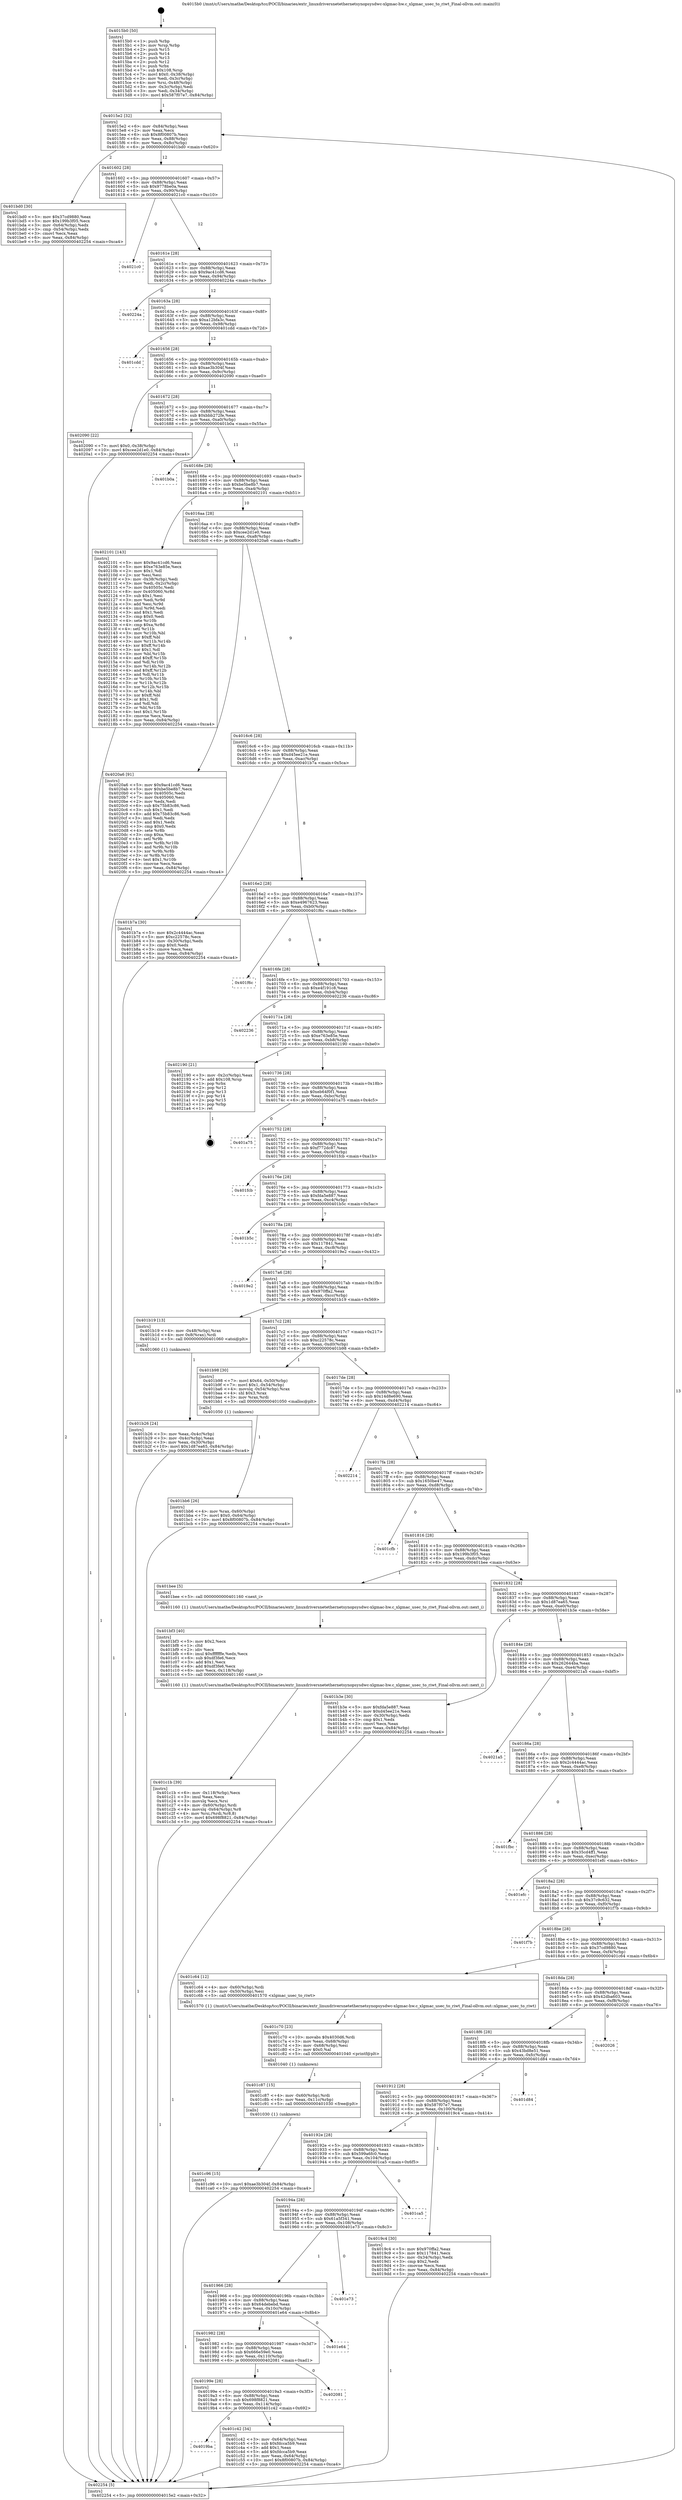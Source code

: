 digraph "0x4015b0" {
  label = "0x4015b0 (/mnt/c/Users/mathe/Desktop/tcc/POCII/binaries/extr_linuxdriversnetethernetsynopsysdwc-xlgmac-hw.c_xlgmac_usec_to_riwt_Final-ollvm.out::main(0))"
  labelloc = "t"
  node[shape=record]

  Entry [label="",width=0.3,height=0.3,shape=circle,fillcolor=black,style=filled]
  "0x4015e2" [label="{
     0x4015e2 [32]\l
     | [instrs]\l
     &nbsp;&nbsp;0x4015e2 \<+6\>: mov -0x84(%rbp),%eax\l
     &nbsp;&nbsp;0x4015e8 \<+2\>: mov %eax,%ecx\l
     &nbsp;&nbsp;0x4015ea \<+6\>: sub $0x8f00807b,%ecx\l
     &nbsp;&nbsp;0x4015f0 \<+6\>: mov %eax,-0x88(%rbp)\l
     &nbsp;&nbsp;0x4015f6 \<+6\>: mov %ecx,-0x8c(%rbp)\l
     &nbsp;&nbsp;0x4015fc \<+6\>: je 0000000000401bd0 \<main+0x620\>\l
  }"]
  "0x401bd0" [label="{
     0x401bd0 [30]\l
     | [instrs]\l
     &nbsp;&nbsp;0x401bd0 \<+5\>: mov $0x37cd9880,%eax\l
     &nbsp;&nbsp;0x401bd5 \<+5\>: mov $0x199b3f05,%ecx\l
     &nbsp;&nbsp;0x401bda \<+3\>: mov -0x64(%rbp),%edx\l
     &nbsp;&nbsp;0x401bdd \<+3\>: cmp -0x54(%rbp),%edx\l
     &nbsp;&nbsp;0x401be0 \<+3\>: cmovl %ecx,%eax\l
     &nbsp;&nbsp;0x401be3 \<+6\>: mov %eax,-0x84(%rbp)\l
     &nbsp;&nbsp;0x401be9 \<+5\>: jmp 0000000000402254 \<main+0xca4\>\l
  }"]
  "0x401602" [label="{
     0x401602 [28]\l
     | [instrs]\l
     &nbsp;&nbsp;0x401602 \<+5\>: jmp 0000000000401607 \<main+0x57\>\l
     &nbsp;&nbsp;0x401607 \<+6\>: mov -0x88(%rbp),%eax\l
     &nbsp;&nbsp;0x40160d \<+5\>: sub $0x9778be0a,%eax\l
     &nbsp;&nbsp;0x401612 \<+6\>: mov %eax,-0x90(%rbp)\l
     &nbsp;&nbsp;0x401618 \<+6\>: je 00000000004021c0 \<main+0xc10\>\l
  }"]
  Exit [label="",width=0.3,height=0.3,shape=circle,fillcolor=black,style=filled,peripheries=2]
  "0x4021c0" [label="{
     0x4021c0\l
  }", style=dashed]
  "0x40161e" [label="{
     0x40161e [28]\l
     | [instrs]\l
     &nbsp;&nbsp;0x40161e \<+5\>: jmp 0000000000401623 \<main+0x73\>\l
     &nbsp;&nbsp;0x401623 \<+6\>: mov -0x88(%rbp),%eax\l
     &nbsp;&nbsp;0x401629 \<+5\>: sub $0x9ac41cd6,%eax\l
     &nbsp;&nbsp;0x40162e \<+6\>: mov %eax,-0x94(%rbp)\l
     &nbsp;&nbsp;0x401634 \<+6\>: je 000000000040224a \<main+0xc9a\>\l
  }"]
  "0x401c96" [label="{
     0x401c96 [15]\l
     | [instrs]\l
     &nbsp;&nbsp;0x401c96 \<+10\>: movl $0xae3b304f,-0x84(%rbp)\l
     &nbsp;&nbsp;0x401ca0 \<+5\>: jmp 0000000000402254 \<main+0xca4\>\l
  }"]
  "0x40224a" [label="{
     0x40224a\l
  }", style=dashed]
  "0x40163a" [label="{
     0x40163a [28]\l
     | [instrs]\l
     &nbsp;&nbsp;0x40163a \<+5\>: jmp 000000000040163f \<main+0x8f\>\l
     &nbsp;&nbsp;0x40163f \<+6\>: mov -0x88(%rbp),%eax\l
     &nbsp;&nbsp;0x401645 \<+5\>: sub $0xa12bfa3c,%eax\l
     &nbsp;&nbsp;0x40164a \<+6\>: mov %eax,-0x98(%rbp)\l
     &nbsp;&nbsp;0x401650 \<+6\>: je 0000000000401cdd \<main+0x72d\>\l
  }"]
  "0x401c87" [label="{
     0x401c87 [15]\l
     | [instrs]\l
     &nbsp;&nbsp;0x401c87 \<+4\>: mov -0x60(%rbp),%rdi\l
     &nbsp;&nbsp;0x401c8b \<+6\>: mov %eax,-0x11c(%rbp)\l
     &nbsp;&nbsp;0x401c91 \<+5\>: call 0000000000401030 \<free@plt\>\l
     | [calls]\l
     &nbsp;&nbsp;0x401030 \{1\} (unknown)\l
  }"]
  "0x401cdd" [label="{
     0x401cdd\l
  }", style=dashed]
  "0x401656" [label="{
     0x401656 [28]\l
     | [instrs]\l
     &nbsp;&nbsp;0x401656 \<+5\>: jmp 000000000040165b \<main+0xab\>\l
     &nbsp;&nbsp;0x40165b \<+6\>: mov -0x88(%rbp),%eax\l
     &nbsp;&nbsp;0x401661 \<+5\>: sub $0xae3b304f,%eax\l
     &nbsp;&nbsp;0x401666 \<+6\>: mov %eax,-0x9c(%rbp)\l
     &nbsp;&nbsp;0x40166c \<+6\>: je 0000000000402090 \<main+0xae0\>\l
  }"]
  "0x401c70" [label="{
     0x401c70 [23]\l
     | [instrs]\l
     &nbsp;&nbsp;0x401c70 \<+10\>: movabs $0x4030d6,%rdi\l
     &nbsp;&nbsp;0x401c7a \<+3\>: mov %eax,-0x68(%rbp)\l
     &nbsp;&nbsp;0x401c7d \<+3\>: mov -0x68(%rbp),%esi\l
     &nbsp;&nbsp;0x401c80 \<+2\>: mov $0x0,%al\l
     &nbsp;&nbsp;0x401c82 \<+5\>: call 0000000000401040 \<printf@plt\>\l
     | [calls]\l
     &nbsp;&nbsp;0x401040 \{1\} (unknown)\l
  }"]
  "0x402090" [label="{
     0x402090 [22]\l
     | [instrs]\l
     &nbsp;&nbsp;0x402090 \<+7\>: movl $0x0,-0x38(%rbp)\l
     &nbsp;&nbsp;0x402097 \<+10\>: movl $0xcee2d1e0,-0x84(%rbp)\l
     &nbsp;&nbsp;0x4020a1 \<+5\>: jmp 0000000000402254 \<main+0xca4\>\l
  }"]
  "0x401672" [label="{
     0x401672 [28]\l
     | [instrs]\l
     &nbsp;&nbsp;0x401672 \<+5\>: jmp 0000000000401677 \<main+0xc7\>\l
     &nbsp;&nbsp;0x401677 \<+6\>: mov -0x88(%rbp),%eax\l
     &nbsp;&nbsp;0x40167d \<+5\>: sub $0xbbb272fe,%eax\l
     &nbsp;&nbsp;0x401682 \<+6\>: mov %eax,-0xa0(%rbp)\l
     &nbsp;&nbsp;0x401688 \<+6\>: je 0000000000401b0a \<main+0x55a\>\l
  }"]
  "0x4019ba" [label="{
     0x4019ba\l
  }", style=dashed]
  "0x401b0a" [label="{
     0x401b0a\l
  }", style=dashed]
  "0x40168e" [label="{
     0x40168e [28]\l
     | [instrs]\l
     &nbsp;&nbsp;0x40168e \<+5\>: jmp 0000000000401693 \<main+0xe3\>\l
     &nbsp;&nbsp;0x401693 \<+6\>: mov -0x88(%rbp),%eax\l
     &nbsp;&nbsp;0x401699 \<+5\>: sub $0xbe5be8b7,%eax\l
     &nbsp;&nbsp;0x40169e \<+6\>: mov %eax,-0xa4(%rbp)\l
     &nbsp;&nbsp;0x4016a4 \<+6\>: je 0000000000402101 \<main+0xb51\>\l
  }"]
  "0x401c42" [label="{
     0x401c42 [34]\l
     | [instrs]\l
     &nbsp;&nbsp;0x401c42 \<+3\>: mov -0x64(%rbp),%eax\l
     &nbsp;&nbsp;0x401c45 \<+5\>: sub $0xfdcca5b9,%eax\l
     &nbsp;&nbsp;0x401c4a \<+3\>: add $0x1,%eax\l
     &nbsp;&nbsp;0x401c4d \<+5\>: add $0xfdcca5b9,%eax\l
     &nbsp;&nbsp;0x401c52 \<+3\>: mov %eax,-0x64(%rbp)\l
     &nbsp;&nbsp;0x401c55 \<+10\>: movl $0x8f00807b,-0x84(%rbp)\l
     &nbsp;&nbsp;0x401c5f \<+5\>: jmp 0000000000402254 \<main+0xca4\>\l
  }"]
  "0x402101" [label="{
     0x402101 [143]\l
     | [instrs]\l
     &nbsp;&nbsp;0x402101 \<+5\>: mov $0x9ac41cd6,%eax\l
     &nbsp;&nbsp;0x402106 \<+5\>: mov $0xe763e85e,%ecx\l
     &nbsp;&nbsp;0x40210b \<+2\>: mov $0x1,%dl\l
     &nbsp;&nbsp;0x40210d \<+2\>: xor %esi,%esi\l
     &nbsp;&nbsp;0x40210f \<+3\>: mov -0x38(%rbp),%edi\l
     &nbsp;&nbsp;0x402112 \<+3\>: mov %edi,-0x2c(%rbp)\l
     &nbsp;&nbsp;0x402115 \<+7\>: mov 0x40505c,%edi\l
     &nbsp;&nbsp;0x40211c \<+8\>: mov 0x405060,%r8d\l
     &nbsp;&nbsp;0x402124 \<+3\>: sub $0x1,%esi\l
     &nbsp;&nbsp;0x402127 \<+3\>: mov %edi,%r9d\l
     &nbsp;&nbsp;0x40212a \<+3\>: add %esi,%r9d\l
     &nbsp;&nbsp;0x40212d \<+4\>: imul %r9d,%edi\l
     &nbsp;&nbsp;0x402131 \<+3\>: and $0x1,%edi\l
     &nbsp;&nbsp;0x402134 \<+3\>: cmp $0x0,%edi\l
     &nbsp;&nbsp;0x402137 \<+4\>: sete %r10b\l
     &nbsp;&nbsp;0x40213b \<+4\>: cmp $0xa,%r8d\l
     &nbsp;&nbsp;0x40213f \<+4\>: setl %r11b\l
     &nbsp;&nbsp;0x402143 \<+3\>: mov %r10b,%bl\l
     &nbsp;&nbsp;0x402146 \<+3\>: xor $0xff,%bl\l
     &nbsp;&nbsp;0x402149 \<+3\>: mov %r11b,%r14b\l
     &nbsp;&nbsp;0x40214c \<+4\>: xor $0xff,%r14b\l
     &nbsp;&nbsp;0x402150 \<+3\>: xor $0x1,%dl\l
     &nbsp;&nbsp;0x402153 \<+3\>: mov %bl,%r15b\l
     &nbsp;&nbsp;0x402156 \<+4\>: and $0xff,%r15b\l
     &nbsp;&nbsp;0x40215a \<+3\>: and %dl,%r10b\l
     &nbsp;&nbsp;0x40215d \<+3\>: mov %r14b,%r12b\l
     &nbsp;&nbsp;0x402160 \<+4\>: and $0xff,%r12b\l
     &nbsp;&nbsp;0x402164 \<+3\>: and %dl,%r11b\l
     &nbsp;&nbsp;0x402167 \<+3\>: or %r10b,%r15b\l
     &nbsp;&nbsp;0x40216a \<+3\>: or %r11b,%r12b\l
     &nbsp;&nbsp;0x40216d \<+3\>: xor %r12b,%r15b\l
     &nbsp;&nbsp;0x402170 \<+3\>: or %r14b,%bl\l
     &nbsp;&nbsp;0x402173 \<+3\>: xor $0xff,%bl\l
     &nbsp;&nbsp;0x402176 \<+3\>: or $0x1,%dl\l
     &nbsp;&nbsp;0x402179 \<+2\>: and %dl,%bl\l
     &nbsp;&nbsp;0x40217b \<+3\>: or %bl,%r15b\l
     &nbsp;&nbsp;0x40217e \<+4\>: test $0x1,%r15b\l
     &nbsp;&nbsp;0x402182 \<+3\>: cmovne %ecx,%eax\l
     &nbsp;&nbsp;0x402185 \<+6\>: mov %eax,-0x84(%rbp)\l
     &nbsp;&nbsp;0x40218b \<+5\>: jmp 0000000000402254 \<main+0xca4\>\l
  }"]
  "0x4016aa" [label="{
     0x4016aa [28]\l
     | [instrs]\l
     &nbsp;&nbsp;0x4016aa \<+5\>: jmp 00000000004016af \<main+0xff\>\l
     &nbsp;&nbsp;0x4016af \<+6\>: mov -0x88(%rbp),%eax\l
     &nbsp;&nbsp;0x4016b5 \<+5\>: sub $0xcee2d1e0,%eax\l
     &nbsp;&nbsp;0x4016ba \<+6\>: mov %eax,-0xa8(%rbp)\l
     &nbsp;&nbsp;0x4016c0 \<+6\>: je 00000000004020a6 \<main+0xaf6\>\l
  }"]
  "0x40199e" [label="{
     0x40199e [28]\l
     | [instrs]\l
     &nbsp;&nbsp;0x40199e \<+5\>: jmp 00000000004019a3 \<main+0x3f3\>\l
     &nbsp;&nbsp;0x4019a3 \<+6\>: mov -0x88(%rbp),%eax\l
     &nbsp;&nbsp;0x4019a9 \<+5\>: sub $0x698f8821,%eax\l
     &nbsp;&nbsp;0x4019ae \<+6\>: mov %eax,-0x114(%rbp)\l
     &nbsp;&nbsp;0x4019b4 \<+6\>: je 0000000000401c42 \<main+0x692\>\l
  }"]
  "0x4020a6" [label="{
     0x4020a6 [91]\l
     | [instrs]\l
     &nbsp;&nbsp;0x4020a6 \<+5\>: mov $0x9ac41cd6,%eax\l
     &nbsp;&nbsp;0x4020ab \<+5\>: mov $0xbe5be8b7,%ecx\l
     &nbsp;&nbsp;0x4020b0 \<+7\>: mov 0x40505c,%edx\l
     &nbsp;&nbsp;0x4020b7 \<+7\>: mov 0x405060,%esi\l
     &nbsp;&nbsp;0x4020be \<+2\>: mov %edx,%edi\l
     &nbsp;&nbsp;0x4020c0 \<+6\>: sub $0x75b83c86,%edi\l
     &nbsp;&nbsp;0x4020c6 \<+3\>: sub $0x1,%edi\l
     &nbsp;&nbsp;0x4020c9 \<+6\>: add $0x75b83c86,%edi\l
     &nbsp;&nbsp;0x4020cf \<+3\>: imul %edi,%edx\l
     &nbsp;&nbsp;0x4020d2 \<+3\>: and $0x1,%edx\l
     &nbsp;&nbsp;0x4020d5 \<+3\>: cmp $0x0,%edx\l
     &nbsp;&nbsp;0x4020d8 \<+4\>: sete %r8b\l
     &nbsp;&nbsp;0x4020dc \<+3\>: cmp $0xa,%esi\l
     &nbsp;&nbsp;0x4020df \<+4\>: setl %r9b\l
     &nbsp;&nbsp;0x4020e3 \<+3\>: mov %r8b,%r10b\l
     &nbsp;&nbsp;0x4020e6 \<+3\>: and %r9b,%r10b\l
     &nbsp;&nbsp;0x4020e9 \<+3\>: xor %r9b,%r8b\l
     &nbsp;&nbsp;0x4020ec \<+3\>: or %r8b,%r10b\l
     &nbsp;&nbsp;0x4020ef \<+4\>: test $0x1,%r10b\l
     &nbsp;&nbsp;0x4020f3 \<+3\>: cmovne %ecx,%eax\l
     &nbsp;&nbsp;0x4020f6 \<+6\>: mov %eax,-0x84(%rbp)\l
     &nbsp;&nbsp;0x4020fc \<+5\>: jmp 0000000000402254 \<main+0xca4\>\l
  }"]
  "0x4016c6" [label="{
     0x4016c6 [28]\l
     | [instrs]\l
     &nbsp;&nbsp;0x4016c6 \<+5\>: jmp 00000000004016cb \<main+0x11b\>\l
     &nbsp;&nbsp;0x4016cb \<+6\>: mov -0x88(%rbp),%eax\l
     &nbsp;&nbsp;0x4016d1 \<+5\>: sub $0xd45ee21e,%eax\l
     &nbsp;&nbsp;0x4016d6 \<+6\>: mov %eax,-0xac(%rbp)\l
     &nbsp;&nbsp;0x4016dc \<+6\>: je 0000000000401b7a \<main+0x5ca\>\l
  }"]
  "0x402081" [label="{
     0x402081\l
  }", style=dashed]
  "0x401b7a" [label="{
     0x401b7a [30]\l
     | [instrs]\l
     &nbsp;&nbsp;0x401b7a \<+5\>: mov $0x2c4444ac,%eax\l
     &nbsp;&nbsp;0x401b7f \<+5\>: mov $0xc22578c,%ecx\l
     &nbsp;&nbsp;0x401b84 \<+3\>: mov -0x30(%rbp),%edx\l
     &nbsp;&nbsp;0x401b87 \<+3\>: cmp $0x0,%edx\l
     &nbsp;&nbsp;0x401b8a \<+3\>: cmove %ecx,%eax\l
     &nbsp;&nbsp;0x401b8d \<+6\>: mov %eax,-0x84(%rbp)\l
     &nbsp;&nbsp;0x401b93 \<+5\>: jmp 0000000000402254 \<main+0xca4\>\l
  }"]
  "0x4016e2" [label="{
     0x4016e2 [28]\l
     | [instrs]\l
     &nbsp;&nbsp;0x4016e2 \<+5\>: jmp 00000000004016e7 \<main+0x137\>\l
     &nbsp;&nbsp;0x4016e7 \<+6\>: mov -0x88(%rbp),%eax\l
     &nbsp;&nbsp;0x4016ed \<+5\>: sub $0xe4967623,%eax\l
     &nbsp;&nbsp;0x4016f2 \<+6\>: mov %eax,-0xb0(%rbp)\l
     &nbsp;&nbsp;0x4016f8 \<+6\>: je 0000000000401f6c \<main+0x9bc\>\l
  }"]
  "0x401982" [label="{
     0x401982 [28]\l
     | [instrs]\l
     &nbsp;&nbsp;0x401982 \<+5\>: jmp 0000000000401987 \<main+0x3d7\>\l
     &nbsp;&nbsp;0x401987 \<+6\>: mov -0x88(%rbp),%eax\l
     &nbsp;&nbsp;0x40198d \<+5\>: sub $0x666e59e0,%eax\l
     &nbsp;&nbsp;0x401992 \<+6\>: mov %eax,-0x110(%rbp)\l
     &nbsp;&nbsp;0x401998 \<+6\>: je 0000000000402081 \<main+0xad1\>\l
  }"]
  "0x401f6c" [label="{
     0x401f6c\l
  }", style=dashed]
  "0x4016fe" [label="{
     0x4016fe [28]\l
     | [instrs]\l
     &nbsp;&nbsp;0x4016fe \<+5\>: jmp 0000000000401703 \<main+0x153\>\l
     &nbsp;&nbsp;0x401703 \<+6\>: mov -0x88(%rbp),%eax\l
     &nbsp;&nbsp;0x401709 \<+5\>: sub $0xe4f191c8,%eax\l
     &nbsp;&nbsp;0x40170e \<+6\>: mov %eax,-0xb4(%rbp)\l
     &nbsp;&nbsp;0x401714 \<+6\>: je 0000000000402236 \<main+0xc86\>\l
  }"]
  "0x401e64" [label="{
     0x401e64\l
  }", style=dashed]
  "0x402236" [label="{
     0x402236\l
  }", style=dashed]
  "0x40171a" [label="{
     0x40171a [28]\l
     | [instrs]\l
     &nbsp;&nbsp;0x40171a \<+5\>: jmp 000000000040171f \<main+0x16f\>\l
     &nbsp;&nbsp;0x40171f \<+6\>: mov -0x88(%rbp),%eax\l
     &nbsp;&nbsp;0x401725 \<+5\>: sub $0xe763e85e,%eax\l
     &nbsp;&nbsp;0x40172a \<+6\>: mov %eax,-0xb8(%rbp)\l
     &nbsp;&nbsp;0x401730 \<+6\>: je 0000000000402190 \<main+0xbe0\>\l
  }"]
  "0x401966" [label="{
     0x401966 [28]\l
     | [instrs]\l
     &nbsp;&nbsp;0x401966 \<+5\>: jmp 000000000040196b \<main+0x3bb\>\l
     &nbsp;&nbsp;0x40196b \<+6\>: mov -0x88(%rbp),%eax\l
     &nbsp;&nbsp;0x401971 \<+5\>: sub $0x64debebd,%eax\l
     &nbsp;&nbsp;0x401976 \<+6\>: mov %eax,-0x10c(%rbp)\l
     &nbsp;&nbsp;0x40197c \<+6\>: je 0000000000401e64 \<main+0x8b4\>\l
  }"]
  "0x402190" [label="{
     0x402190 [21]\l
     | [instrs]\l
     &nbsp;&nbsp;0x402190 \<+3\>: mov -0x2c(%rbp),%eax\l
     &nbsp;&nbsp;0x402193 \<+7\>: add $0x108,%rsp\l
     &nbsp;&nbsp;0x40219a \<+1\>: pop %rbx\l
     &nbsp;&nbsp;0x40219b \<+2\>: pop %r12\l
     &nbsp;&nbsp;0x40219d \<+2\>: pop %r13\l
     &nbsp;&nbsp;0x40219f \<+2\>: pop %r14\l
     &nbsp;&nbsp;0x4021a1 \<+2\>: pop %r15\l
     &nbsp;&nbsp;0x4021a3 \<+1\>: pop %rbp\l
     &nbsp;&nbsp;0x4021a4 \<+1\>: ret\l
  }"]
  "0x401736" [label="{
     0x401736 [28]\l
     | [instrs]\l
     &nbsp;&nbsp;0x401736 \<+5\>: jmp 000000000040173b \<main+0x18b\>\l
     &nbsp;&nbsp;0x40173b \<+6\>: mov -0x88(%rbp),%eax\l
     &nbsp;&nbsp;0x401741 \<+5\>: sub $0xeb64f0f1,%eax\l
     &nbsp;&nbsp;0x401746 \<+6\>: mov %eax,-0xbc(%rbp)\l
     &nbsp;&nbsp;0x40174c \<+6\>: je 0000000000401a75 \<main+0x4c5\>\l
  }"]
  "0x401e73" [label="{
     0x401e73\l
  }", style=dashed]
  "0x401a75" [label="{
     0x401a75\l
  }", style=dashed]
  "0x401752" [label="{
     0x401752 [28]\l
     | [instrs]\l
     &nbsp;&nbsp;0x401752 \<+5\>: jmp 0000000000401757 \<main+0x1a7\>\l
     &nbsp;&nbsp;0x401757 \<+6\>: mov -0x88(%rbp),%eax\l
     &nbsp;&nbsp;0x40175d \<+5\>: sub $0xf772dc87,%eax\l
     &nbsp;&nbsp;0x401762 \<+6\>: mov %eax,-0xc0(%rbp)\l
     &nbsp;&nbsp;0x401768 \<+6\>: je 0000000000401fcb \<main+0xa1b\>\l
  }"]
  "0x40194a" [label="{
     0x40194a [28]\l
     | [instrs]\l
     &nbsp;&nbsp;0x40194a \<+5\>: jmp 000000000040194f \<main+0x39f\>\l
     &nbsp;&nbsp;0x40194f \<+6\>: mov -0x88(%rbp),%eax\l
     &nbsp;&nbsp;0x401955 \<+5\>: sub $0x61a5f341,%eax\l
     &nbsp;&nbsp;0x40195a \<+6\>: mov %eax,-0x108(%rbp)\l
     &nbsp;&nbsp;0x401960 \<+6\>: je 0000000000401e73 \<main+0x8c3\>\l
  }"]
  "0x401fcb" [label="{
     0x401fcb\l
  }", style=dashed]
  "0x40176e" [label="{
     0x40176e [28]\l
     | [instrs]\l
     &nbsp;&nbsp;0x40176e \<+5\>: jmp 0000000000401773 \<main+0x1c3\>\l
     &nbsp;&nbsp;0x401773 \<+6\>: mov -0x88(%rbp),%eax\l
     &nbsp;&nbsp;0x401779 \<+5\>: sub $0xfda5e887,%eax\l
     &nbsp;&nbsp;0x40177e \<+6\>: mov %eax,-0xc4(%rbp)\l
     &nbsp;&nbsp;0x401784 \<+6\>: je 0000000000401b5c \<main+0x5ac\>\l
  }"]
  "0x401ca5" [label="{
     0x401ca5\l
  }", style=dashed]
  "0x401b5c" [label="{
     0x401b5c\l
  }", style=dashed]
  "0x40178a" [label="{
     0x40178a [28]\l
     | [instrs]\l
     &nbsp;&nbsp;0x40178a \<+5\>: jmp 000000000040178f \<main+0x1df\>\l
     &nbsp;&nbsp;0x40178f \<+6\>: mov -0x88(%rbp),%eax\l
     &nbsp;&nbsp;0x401795 \<+5\>: sub $0x117841,%eax\l
     &nbsp;&nbsp;0x40179a \<+6\>: mov %eax,-0xc8(%rbp)\l
     &nbsp;&nbsp;0x4017a0 \<+6\>: je 00000000004019e2 \<main+0x432\>\l
  }"]
  "0x401c1b" [label="{
     0x401c1b [39]\l
     | [instrs]\l
     &nbsp;&nbsp;0x401c1b \<+6\>: mov -0x118(%rbp),%ecx\l
     &nbsp;&nbsp;0x401c21 \<+3\>: imul %eax,%ecx\l
     &nbsp;&nbsp;0x401c24 \<+3\>: movslq %ecx,%rsi\l
     &nbsp;&nbsp;0x401c27 \<+4\>: mov -0x60(%rbp),%rdi\l
     &nbsp;&nbsp;0x401c2b \<+4\>: movslq -0x64(%rbp),%r8\l
     &nbsp;&nbsp;0x401c2f \<+4\>: mov %rsi,(%rdi,%r8,8)\l
     &nbsp;&nbsp;0x401c33 \<+10\>: movl $0x698f8821,-0x84(%rbp)\l
     &nbsp;&nbsp;0x401c3d \<+5\>: jmp 0000000000402254 \<main+0xca4\>\l
  }"]
  "0x4019e2" [label="{
     0x4019e2\l
  }", style=dashed]
  "0x4017a6" [label="{
     0x4017a6 [28]\l
     | [instrs]\l
     &nbsp;&nbsp;0x4017a6 \<+5\>: jmp 00000000004017ab \<main+0x1fb\>\l
     &nbsp;&nbsp;0x4017ab \<+6\>: mov -0x88(%rbp),%eax\l
     &nbsp;&nbsp;0x4017b1 \<+5\>: sub $0x970ffa2,%eax\l
     &nbsp;&nbsp;0x4017b6 \<+6\>: mov %eax,-0xcc(%rbp)\l
     &nbsp;&nbsp;0x4017bc \<+6\>: je 0000000000401b19 \<main+0x569\>\l
  }"]
  "0x401bf3" [label="{
     0x401bf3 [40]\l
     | [instrs]\l
     &nbsp;&nbsp;0x401bf3 \<+5\>: mov $0x2,%ecx\l
     &nbsp;&nbsp;0x401bf8 \<+1\>: cltd\l
     &nbsp;&nbsp;0x401bf9 \<+2\>: idiv %ecx\l
     &nbsp;&nbsp;0x401bfb \<+6\>: imul $0xfffffffe,%edx,%ecx\l
     &nbsp;&nbsp;0x401c01 \<+6\>: sub $0xdf3fe6,%ecx\l
     &nbsp;&nbsp;0x401c07 \<+3\>: add $0x1,%ecx\l
     &nbsp;&nbsp;0x401c0a \<+6\>: add $0xdf3fe6,%ecx\l
     &nbsp;&nbsp;0x401c10 \<+6\>: mov %ecx,-0x118(%rbp)\l
     &nbsp;&nbsp;0x401c16 \<+5\>: call 0000000000401160 \<next_i\>\l
     | [calls]\l
     &nbsp;&nbsp;0x401160 \{1\} (/mnt/c/Users/mathe/Desktop/tcc/POCII/binaries/extr_linuxdriversnetethernetsynopsysdwc-xlgmac-hw.c_xlgmac_usec_to_riwt_Final-ollvm.out::next_i)\l
  }"]
  "0x401b19" [label="{
     0x401b19 [13]\l
     | [instrs]\l
     &nbsp;&nbsp;0x401b19 \<+4\>: mov -0x48(%rbp),%rax\l
     &nbsp;&nbsp;0x401b1d \<+4\>: mov 0x8(%rax),%rdi\l
     &nbsp;&nbsp;0x401b21 \<+5\>: call 0000000000401060 \<atoi@plt\>\l
     | [calls]\l
     &nbsp;&nbsp;0x401060 \{1\} (unknown)\l
  }"]
  "0x4017c2" [label="{
     0x4017c2 [28]\l
     | [instrs]\l
     &nbsp;&nbsp;0x4017c2 \<+5\>: jmp 00000000004017c7 \<main+0x217\>\l
     &nbsp;&nbsp;0x4017c7 \<+6\>: mov -0x88(%rbp),%eax\l
     &nbsp;&nbsp;0x4017cd \<+5\>: sub $0xc22578c,%eax\l
     &nbsp;&nbsp;0x4017d2 \<+6\>: mov %eax,-0xd0(%rbp)\l
     &nbsp;&nbsp;0x4017d8 \<+6\>: je 0000000000401b98 \<main+0x5e8\>\l
  }"]
  "0x401bb6" [label="{
     0x401bb6 [26]\l
     | [instrs]\l
     &nbsp;&nbsp;0x401bb6 \<+4\>: mov %rax,-0x60(%rbp)\l
     &nbsp;&nbsp;0x401bba \<+7\>: movl $0x0,-0x64(%rbp)\l
     &nbsp;&nbsp;0x401bc1 \<+10\>: movl $0x8f00807b,-0x84(%rbp)\l
     &nbsp;&nbsp;0x401bcb \<+5\>: jmp 0000000000402254 \<main+0xca4\>\l
  }"]
  "0x401b98" [label="{
     0x401b98 [30]\l
     | [instrs]\l
     &nbsp;&nbsp;0x401b98 \<+7\>: movl $0x64,-0x50(%rbp)\l
     &nbsp;&nbsp;0x401b9f \<+7\>: movl $0x1,-0x54(%rbp)\l
     &nbsp;&nbsp;0x401ba6 \<+4\>: movslq -0x54(%rbp),%rax\l
     &nbsp;&nbsp;0x401baa \<+4\>: shl $0x3,%rax\l
     &nbsp;&nbsp;0x401bae \<+3\>: mov %rax,%rdi\l
     &nbsp;&nbsp;0x401bb1 \<+5\>: call 0000000000401050 \<malloc@plt\>\l
     | [calls]\l
     &nbsp;&nbsp;0x401050 \{1\} (unknown)\l
  }"]
  "0x4017de" [label="{
     0x4017de [28]\l
     | [instrs]\l
     &nbsp;&nbsp;0x4017de \<+5\>: jmp 00000000004017e3 \<main+0x233\>\l
     &nbsp;&nbsp;0x4017e3 \<+6\>: mov -0x88(%rbp),%eax\l
     &nbsp;&nbsp;0x4017e9 \<+5\>: sub $0x14d8e690,%eax\l
     &nbsp;&nbsp;0x4017ee \<+6\>: mov %eax,-0xd4(%rbp)\l
     &nbsp;&nbsp;0x4017f4 \<+6\>: je 0000000000402214 \<main+0xc64\>\l
  }"]
  "0x401b26" [label="{
     0x401b26 [24]\l
     | [instrs]\l
     &nbsp;&nbsp;0x401b26 \<+3\>: mov %eax,-0x4c(%rbp)\l
     &nbsp;&nbsp;0x401b29 \<+3\>: mov -0x4c(%rbp),%eax\l
     &nbsp;&nbsp;0x401b2c \<+3\>: mov %eax,-0x30(%rbp)\l
     &nbsp;&nbsp;0x401b2f \<+10\>: movl $0x1d87ea65,-0x84(%rbp)\l
     &nbsp;&nbsp;0x401b39 \<+5\>: jmp 0000000000402254 \<main+0xca4\>\l
  }"]
  "0x402214" [label="{
     0x402214\l
  }", style=dashed]
  "0x4017fa" [label="{
     0x4017fa [28]\l
     | [instrs]\l
     &nbsp;&nbsp;0x4017fa \<+5\>: jmp 00000000004017ff \<main+0x24f\>\l
     &nbsp;&nbsp;0x4017ff \<+6\>: mov -0x88(%rbp),%eax\l
     &nbsp;&nbsp;0x401805 \<+5\>: sub $0x1650be47,%eax\l
     &nbsp;&nbsp;0x40180a \<+6\>: mov %eax,-0xd8(%rbp)\l
     &nbsp;&nbsp;0x401810 \<+6\>: je 0000000000401cfb \<main+0x74b\>\l
  }"]
  "0x4015b0" [label="{
     0x4015b0 [50]\l
     | [instrs]\l
     &nbsp;&nbsp;0x4015b0 \<+1\>: push %rbp\l
     &nbsp;&nbsp;0x4015b1 \<+3\>: mov %rsp,%rbp\l
     &nbsp;&nbsp;0x4015b4 \<+2\>: push %r15\l
     &nbsp;&nbsp;0x4015b6 \<+2\>: push %r14\l
     &nbsp;&nbsp;0x4015b8 \<+2\>: push %r13\l
     &nbsp;&nbsp;0x4015ba \<+2\>: push %r12\l
     &nbsp;&nbsp;0x4015bc \<+1\>: push %rbx\l
     &nbsp;&nbsp;0x4015bd \<+7\>: sub $0x108,%rsp\l
     &nbsp;&nbsp;0x4015c4 \<+7\>: movl $0x0,-0x38(%rbp)\l
     &nbsp;&nbsp;0x4015cb \<+3\>: mov %edi,-0x3c(%rbp)\l
     &nbsp;&nbsp;0x4015ce \<+4\>: mov %rsi,-0x48(%rbp)\l
     &nbsp;&nbsp;0x4015d2 \<+3\>: mov -0x3c(%rbp),%edi\l
     &nbsp;&nbsp;0x4015d5 \<+3\>: mov %edi,-0x34(%rbp)\l
     &nbsp;&nbsp;0x4015d8 \<+10\>: movl $0x587f07e7,-0x84(%rbp)\l
  }"]
  "0x401cfb" [label="{
     0x401cfb\l
  }", style=dashed]
  "0x401816" [label="{
     0x401816 [28]\l
     | [instrs]\l
     &nbsp;&nbsp;0x401816 \<+5\>: jmp 000000000040181b \<main+0x26b\>\l
     &nbsp;&nbsp;0x40181b \<+6\>: mov -0x88(%rbp),%eax\l
     &nbsp;&nbsp;0x401821 \<+5\>: sub $0x199b3f05,%eax\l
     &nbsp;&nbsp;0x401826 \<+6\>: mov %eax,-0xdc(%rbp)\l
     &nbsp;&nbsp;0x40182c \<+6\>: je 0000000000401bee \<main+0x63e\>\l
  }"]
  "0x402254" [label="{
     0x402254 [5]\l
     | [instrs]\l
     &nbsp;&nbsp;0x402254 \<+5\>: jmp 00000000004015e2 \<main+0x32\>\l
  }"]
  "0x401bee" [label="{
     0x401bee [5]\l
     | [instrs]\l
     &nbsp;&nbsp;0x401bee \<+5\>: call 0000000000401160 \<next_i\>\l
     | [calls]\l
     &nbsp;&nbsp;0x401160 \{1\} (/mnt/c/Users/mathe/Desktop/tcc/POCII/binaries/extr_linuxdriversnetethernetsynopsysdwc-xlgmac-hw.c_xlgmac_usec_to_riwt_Final-ollvm.out::next_i)\l
  }"]
  "0x401832" [label="{
     0x401832 [28]\l
     | [instrs]\l
     &nbsp;&nbsp;0x401832 \<+5\>: jmp 0000000000401837 \<main+0x287\>\l
     &nbsp;&nbsp;0x401837 \<+6\>: mov -0x88(%rbp),%eax\l
     &nbsp;&nbsp;0x40183d \<+5\>: sub $0x1d87ea65,%eax\l
     &nbsp;&nbsp;0x401842 \<+6\>: mov %eax,-0xe0(%rbp)\l
     &nbsp;&nbsp;0x401848 \<+6\>: je 0000000000401b3e \<main+0x58e\>\l
  }"]
  "0x40192e" [label="{
     0x40192e [28]\l
     | [instrs]\l
     &nbsp;&nbsp;0x40192e \<+5\>: jmp 0000000000401933 \<main+0x383\>\l
     &nbsp;&nbsp;0x401933 \<+6\>: mov -0x88(%rbp),%eax\l
     &nbsp;&nbsp;0x401939 \<+5\>: sub $0x599a6fc0,%eax\l
     &nbsp;&nbsp;0x40193e \<+6\>: mov %eax,-0x104(%rbp)\l
     &nbsp;&nbsp;0x401944 \<+6\>: je 0000000000401ca5 \<main+0x6f5\>\l
  }"]
  "0x401b3e" [label="{
     0x401b3e [30]\l
     | [instrs]\l
     &nbsp;&nbsp;0x401b3e \<+5\>: mov $0xfda5e887,%eax\l
     &nbsp;&nbsp;0x401b43 \<+5\>: mov $0xd45ee21e,%ecx\l
     &nbsp;&nbsp;0x401b48 \<+3\>: mov -0x30(%rbp),%edx\l
     &nbsp;&nbsp;0x401b4b \<+3\>: cmp $0x1,%edx\l
     &nbsp;&nbsp;0x401b4e \<+3\>: cmovl %ecx,%eax\l
     &nbsp;&nbsp;0x401b51 \<+6\>: mov %eax,-0x84(%rbp)\l
     &nbsp;&nbsp;0x401b57 \<+5\>: jmp 0000000000402254 \<main+0xca4\>\l
  }"]
  "0x40184e" [label="{
     0x40184e [28]\l
     | [instrs]\l
     &nbsp;&nbsp;0x40184e \<+5\>: jmp 0000000000401853 \<main+0x2a3\>\l
     &nbsp;&nbsp;0x401853 \<+6\>: mov -0x88(%rbp),%eax\l
     &nbsp;&nbsp;0x401859 \<+5\>: sub $0x262644ba,%eax\l
     &nbsp;&nbsp;0x40185e \<+6\>: mov %eax,-0xe4(%rbp)\l
     &nbsp;&nbsp;0x401864 \<+6\>: je 00000000004021a5 \<main+0xbf5\>\l
  }"]
  "0x4019c4" [label="{
     0x4019c4 [30]\l
     | [instrs]\l
     &nbsp;&nbsp;0x4019c4 \<+5\>: mov $0x970ffa2,%eax\l
     &nbsp;&nbsp;0x4019c9 \<+5\>: mov $0x117841,%ecx\l
     &nbsp;&nbsp;0x4019ce \<+3\>: mov -0x34(%rbp),%edx\l
     &nbsp;&nbsp;0x4019d1 \<+3\>: cmp $0x2,%edx\l
     &nbsp;&nbsp;0x4019d4 \<+3\>: cmovne %ecx,%eax\l
     &nbsp;&nbsp;0x4019d7 \<+6\>: mov %eax,-0x84(%rbp)\l
     &nbsp;&nbsp;0x4019dd \<+5\>: jmp 0000000000402254 \<main+0xca4\>\l
  }"]
  "0x4021a5" [label="{
     0x4021a5\l
  }", style=dashed]
  "0x40186a" [label="{
     0x40186a [28]\l
     | [instrs]\l
     &nbsp;&nbsp;0x40186a \<+5\>: jmp 000000000040186f \<main+0x2bf\>\l
     &nbsp;&nbsp;0x40186f \<+6\>: mov -0x88(%rbp),%eax\l
     &nbsp;&nbsp;0x401875 \<+5\>: sub $0x2c4444ac,%eax\l
     &nbsp;&nbsp;0x40187a \<+6\>: mov %eax,-0xe8(%rbp)\l
     &nbsp;&nbsp;0x401880 \<+6\>: je 0000000000401fbc \<main+0xa0c\>\l
  }"]
  "0x401912" [label="{
     0x401912 [28]\l
     | [instrs]\l
     &nbsp;&nbsp;0x401912 \<+5\>: jmp 0000000000401917 \<main+0x367\>\l
     &nbsp;&nbsp;0x401917 \<+6\>: mov -0x88(%rbp),%eax\l
     &nbsp;&nbsp;0x40191d \<+5\>: sub $0x587f07e7,%eax\l
     &nbsp;&nbsp;0x401922 \<+6\>: mov %eax,-0x100(%rbp)\l
     &nbsp;&nbsp;0x401928 \<+6\>: je 00000000004019c4 \<main+0x414\>\l
  }"]
  "0x401fbc" [label="{
     0x401fbc\l
  }", style=dashed]
  "0x401886" [label="{
     0x401886 [28]\l
     | [instrs]\l
     &nbsp;&nbsp;0x401886 \<+5\>: jmp 000000000040188b \<main+0x2db\>\l
     &nbsp;&nbsp;0x40188b \<+6\>: mov -0x88(%rbp),%eax\l
     &nbsp;&nbsp;0x401891 \<+5\>: sub $0x35cd4ff1,%eax\l
     &nbsp;&nbsp;0x401896 \<+6\>: mov %eax,-0xec(%rbp)\l
     &nbsp;&nbsp;0x40189c \<+6\>: je 0000000000401efc \<main+0x94c\>\l
  }"]
  "0x401d84" [label="{
     0x401d84\l
  }", style=dashed]
  "0x401efc" [label="{
     0x401efc\l
  }", style=dashed]
  "0x4018a2" [label="{
     0x4018a2 [28]\l
     | [instrs]\l
     &nbsp;&nbsp;0x4018a2 \<+5\>: jmp 00000000004018a7 \<main+0x2f7\>\l
     &nbsp;&nbsp;0x4018a7 \<+6\>: mov -0x88(%rbp),%eax\l
     &nbsp;&nbsp;0x4018ad \<+5\>: sub $0x37c9c632,%eax\l
     &nbsp;&nbsp;0x4018b2 \<+6\>: mov %eax,-0xf0(%rbp)\l
     &nbsp;&nbsp;0x4018b8 \<+6\>: je 0000000000401f7b \<main+0x9cb\>\l
  }"]
  "0x4018f6" [label="{
     0x4018f6 [28]\l
     | [instrs]\l
     &nbsp;&nbsp;0x4018f6 \<+5\>: jmp 00000000004018fb \<main+0x34b\>\l
     &nbsp;&nbsp;0x4018fb \<+6\>: mov -0x88(%rbp),%eax\l
     &nbsp;&nbsp;0x401901 \<+5\>: sub $0x43bd8e51,%eax\l
     &nbsp;&nbsp;0x401906 \<+6\>: mov %eax,-0xfc(%rbp)\l
     &nbsp;&nbsp;0x40190c \<+6\>: je 0000000000401d84 \<main+0x7d4\>\l
  }"]
  "0x401f7b" [label="{
     0x401f7b\l
  }", style=dashed]
  "0x4018be" [label="{
     0x4018be [28]\l
     | [instrs]\l
     &nbsp;&nbsp;0x4018be \<+5\>: jmp 00000000004018c3 \<main+0x313\>\l
     &nbsp;&nbsp;0x4018c3 \<+6\>: mov -0x88(%rbp),%eax\l
     &nbsp;&nbsp;0x4018c9 \<+5\>: sub $0x37cd9880,%eax\l
     &nbsp;&nbsp;0x4018ce \<+6\>: mov %eax,-0xf4(%rbp)\l
     &nbsp;&nbsp;0x4018d4 \<+6\>: je 0000000000401c64 \<main+0x6b4\>\l
  }"]
  "0x402026" [label="{
     0x402026\l
  }", style=dashed]
  "0x401c64" [label="{
     0x401c64 [12]\l
     | [instrs]\l
     &nbsp;&nbsp;0x401c64 \<+4\>: mov -0x60(%rbp),%rdi\l
     &nbsp;&nbsp;0x401c68 \<+3\>: mov -0x50(%rbp),%esi\l
     &nbsp;&nbsp;0x401c6b \<+5\>: call 0000000000401570 \<xlgmac_usec_to_riwt\>\l
     | [calls]\l
     &nbsp;&nbsp;0x401570 \{1\} (/mnt/c/Users/mathe/Desktop/tcc/POCII/binaries/extr_linuxdriversnetethernetsynopsysdwc-xlgmac-hw.c_xlgmac_usec_to_riwt_Final-ollvm.out::xlgmac_usec_to_riwt)\l
  }"]
  "0x4018da" [label="{
     0x4018da [28]\l
     | [instrs]\l
     &nbsp;&nbsp;0x4018da \<+5\>: jmp 00000000004018df \<main+0x32f\>\l
     &nbsp;&nbsp;0x4018df \<+6\>: mov -0x88(%rbp),%eax\l
     &nbsp;&nbsp;0x4018e5 \<+5\>: sub $0x42dba603,%eax\l
     &nbsp;&nbsp;0x4018ea \<+6\>: mov %eax,-0xf8(%rbp)\l
     &nbsp;&nbsp;0x4018f0 \<+6\>: je 0000000000402026 \<main+0xa76\>\l
  }"]
  Entry -> "0x4015b0" [label=" 1"]
  "0x4015e2" -> "0x401bd0" [label=" 2"]
  "0x4015e2" -> "0x401602" [label=" 12"]
  "0x402190" -> Exit [label=" 1"]
  "0x401602" -> "0x4021c0" [label=" 0"]
  "0x401602" -> "0x40161e" [label=" 12"]
  "0x402101" -> "0x402254" [label=" 1"]
  "0x40161e" -> "0x40224a" [label=" 0"]
  "0x40161e" -> "0x40163a" [label=" 12"]
  "0x4020a6" -> "0x402254" [label=" 1"]
  "0x40163a" -> "0x401cdd" [label=" 0"]
  "0x40163a" -> "0x401656" [label=" 12"]
  "0x402090" -> "0x402254" [label=" 1"]
  "0x401656" -> "0x402090" [label=" 1"]
  "0x401656" -> "0x401672" [label=" 11"]
  "0x401c96" -> "0x402254" [label=" 1"]
  "0x401672" -> "0x401b0a" [label=" 0"]
  "0x401672" -> "0x40168e" [label=" 11"]
  "0x401c87" -> "0x401c96" [label=" 1"]
  "0x40168e" -> "0x402101" [label=" 1"]
  "0x40168e" -> "0x4016aa" [label=" 10"]
  "0x401c70" -> "0x401c87" [label=" 1"]
  "0x4016aa" -> "0x4020a6" [label=" 1"]
  "0x4016aa" -> "0x4016c6" [label=" 9"]
  "0x401c42" -> "0x402254" [label=" 1"]
  "0x4016c6" -> "0x401b7a" [label=" 1"]
  "0x4016c6" -> "0x4016e2" [label=" 8"]
  "0x40199e" -> "0x4019ba" [label=" 0"]
  "0x4016e2" -> "0x401f6c" [label=" 0"]
  "0x4016e2" -> "0x4016fe" [label=" 8"]
  "0x401c64" -> "0x401c70" [label=" 1"]
  "0x4016fe" -> "0x402236" [label=" 0"]
  "0x4016fe" -> "0x40171a" [label=" 8"]
  "0x401982" -> "0x40199e" [label=" 1"]
  "0x40171a" -> "0x402190" [label=" 1"]
  "0x40171a" -> "0x401736" [label=" 7"]
  "0x40199e" -> "0x401c42" [label=" 1"]
  "0x401736" -> "0x401a75" [label=" 0"]
  "0x401736" -> "0x401752" [label=" 7"]
  "0x401966" -> "0x401982" [label=" 1"]
  "0x401752" -> "0x401fcb" [label=" 0"]
  "0x401752" -> "0x40176e" [label=" 7"]
  "0x401982" -> "0x402081" [label=" 0"]
  "0x40176e" -> "0x401b5c" [label=" 0"]
  "0x40176e" -> "0x40178a" [label=" 7"]
  "0x40194a" -> "0x401966" [label=" 1"]
  "0x40178a" -> "0x4019e2" [label=" 0"]
  "0x40178a" -> "0x4017a6" [label=" 7"]
  "0x401966" -> "0x401e64" [label=" 0"]
  "0x4017a6" -> "0x401b19" [label=" 1"]
  "0x4017a6" -> "0x4017c2" [label=" 6"]
  "0x40192e" -> "0x40194a" [label=" 1"]
  "0x4017c2" -> "0x401b98" [label=" 1"]
  "0x4017c2" -> "0x4017de" [label=" 5"]
  "0x40192e" -> "0x401ca5" [label=" 0"]
  "0x4017de" -> "0x402214" [label=" 0"]
  "0x4017de" -> "0x4017fa" [label=" 5"]
  "0x40194a" -> "0x401e73" [label=" 0"]
  "0x4017fa" -> "0x401cfb" [label=" 0"]
  "0x4017fa" -> "0x401816" [label=" 5"]
  "0x401c1b" -> "0x402254" [label=" 1"]
  "0x401816" -> "0x401bee" [label=" 1"]
  "0x401816" -> "0x401832" [label=" 4"]
  "0x401bf3" -> "0x401c1b" [label=" 1"]
  "0x401832" -> "0x401b3e" [label=" 1"]
  "0x401832" -> "0x40184e" [label=" 3"]
  "0x401bee" -> "0x401bf3" [label=" 1"]
  "0x40184e" -> "0x4021a5" [label=" 0"]
  "0x40184e" -> "0x40186a" [label=" 3"]
  "0x401bd0" -> "0x402254" [label=" 2"]
  "0x40186a" -> "0x401fbc" [label=" 0"]
  "0x40186a" -> "0x401886" [label=" 3"]
  "0x401b98" -> "0x401bb6" [label=" 1"]
  "0x401886" -> "0x401efc" [label=" 0"]
  "0x401886" -> "0x4018a2" [label=" 3"]
  "0x401b7a" -> "0x402254" [label=" 1"]
  "0x4018a2" -> "0x401f7b" [label=" 0"]
  "0x4018a2" -> "0x4018be" [label=" 3"]
  "0x401b26" -> "0x402254" [label=" 1"]
  "0x4018be" -> "0x401c64" [label=" 1"]
  "0x4018be" -> "0x4018da" [label=" 2"]
  "0x401b19" -> "0x401b26" [label=" 1"]
  "0x4018da" -> "0x402026" [label=" 0"]
  "0x4018da" -> "0x4018f6" [label=" 2"]
  "0x401b3e" -> "0x402254" [label=" 1"]
  "0x4018f6" -> "0x401d84" [label=" 0"]
  "0x4018f6" -> "0x401912" [label=" 2"]
  "0x401bb6" -> "0x402254" [label=" 1"]
  "0x401912" -> "0x4019c4" [label=" 1"]
  "0x401912" -> "0x40192e" [label=" 1"]
  "0x4019c4" -> "0x402254" [label=" 1"]
  "0x4015b0" -> "0x4015e2" [label=" 1"]
  "0x402254" -> "0x4015e2" [label=" 13"]
}
